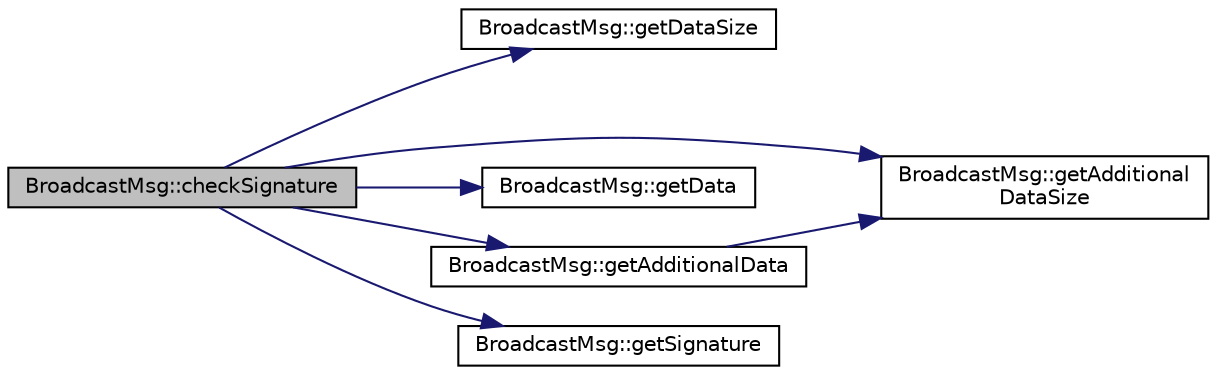 digraph "BroadcastMsg::checkSignature"
{
  edge [fontname="Helvetica",fontsize="10",labelfontname="Helvetica",labelfontsize="10"];
  node [fontname="Helvetica",fontsize="10",shape=record];
  rankdir="LR";
  Node0 [label="BroadcastMsg::checkSignature",height=0.2,width=0.4,color="black", fillcolor="grey75", style="filled", fontcolor="black"];
  Node0 -> Node1 [color="midnightblue",fontsize="10",style="solid",fontname="Helvetica"];
  Node1 [label="BroadcastMsg::getDataSize",height=0.2,width=0.4,color="black", fillcolor="white", style="filled",URL="$class_broadcast_msg.html#af919331cf26006664763699a2dcf7cb3",tooltip="Get data struct size. Without signature. "];
  Node0 -> Node2 [color="midnightblue",fontsize="10",style="solid",fontname="Helvetica"];
  Node2 [label="BroadcastMsg::getAdditional\lDataSize",height=0.2,width=0.4,color="black", fillcolor="white", style="filled",URL="$class_broadcast_msg.html#a9cc563ccfe186d57e67ff62bb7ffb137",tooltip="Get additional data size. "];
  Node0 -> Node3 [color="midnightblue",fontsize="10",style="solid",fontname="Helvetica"];
  Node3 [label="BroadcastMsg::getData",height=0.2,width=0.4,color="black", fillcolor="white", style="filled",URL="$class_broadcast_msg.html#a4bd00d679177af53e14084e53895061c",tooltip="Get pointer to command data structure. "];
  Node0 -> Node4 [color="midnightblue",fontsize="10",style="solid",fontname="Helvetica"];
  Node4 [label="BroadcastMsg::getAdditionalData",height=0.2,width=0.4,color="black", fillcolor="white", style="filled",URL="$class_broadcast_msg.html#aa319536513261129b698e7d23a98e5a2",tooltip="Get additional data. "];
  Node4 -> Node2 [color="midnightblue",fontsize="10",style="solid",fontname="Helvetica"];
  Node0 -> Node5 [color="midnightblue",fontsize="10",style="solid",fontname="Helvetica"];
  Node5 [label="BroadcastMsg::getSignature",height=0.2,width=0.4,color="black", fillcolor="white", style="filled",URL="$class_broadcast_msg.html#ab48e9aacd87ab6f7bf6b601987ea7490",tooltip="Get pointer to signature data. "];
}
